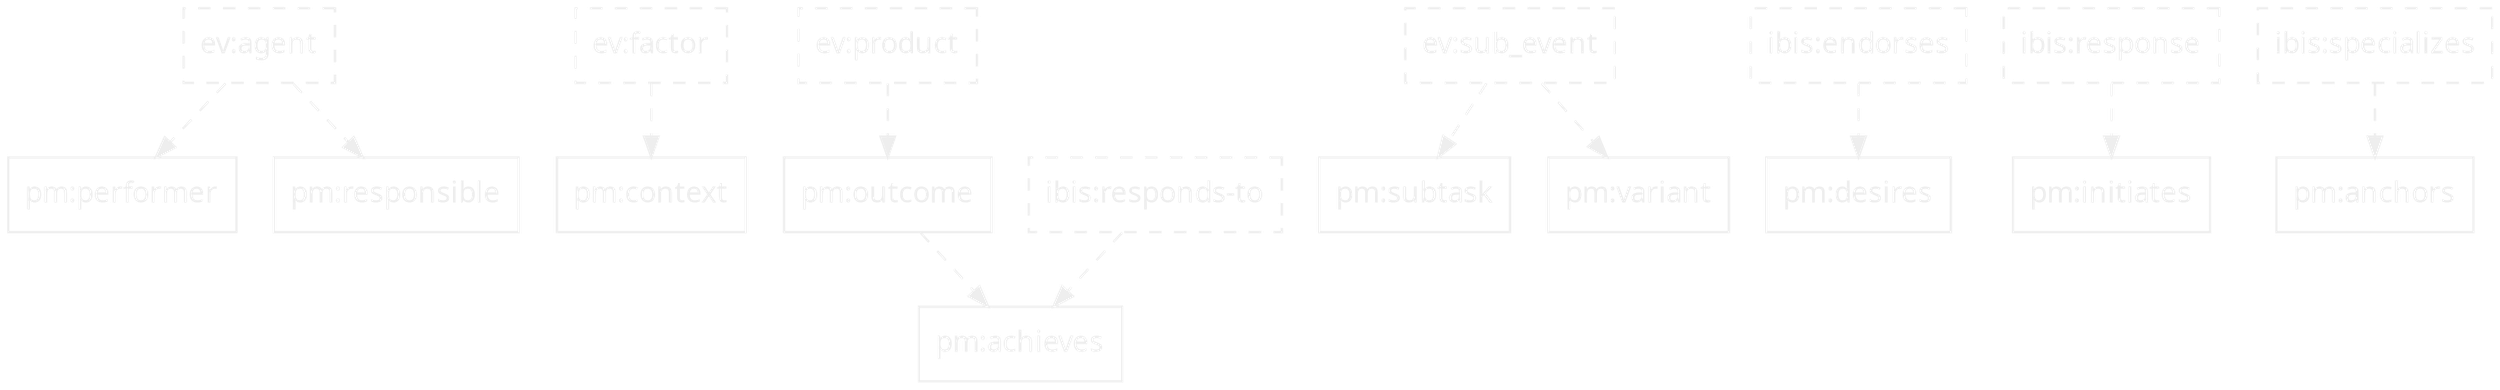 digraph {
    graph [bgcolor=transparent,overlap=false,rankdir="TB"];
    node [shape=box,color="#eeeeee",fontcolor="#eeeeee",fontname="Lucida Grande, Lucida Sans Unicode, sans-serif"];
    edge [color="#eeeeee",fontcolor="#eeeeee",fontname="Lucida Grande, Lucida Sans Unicode, sans-serif"];
    subgraph {
        node [style=dashed];
        ev_agent [label="ev:agent"];
        ev_factor [label="ev:factor"];
        ev_product [label="ev:product"];
        ev_sub_event [label="ev:sub_event"];
        ibis_endorses [label="ibis:endorses"];
        ibis_response [label="ibis:response"];
        ibis_responds_to [label="ibis:responds-to"];
        ibis_specializes [label="ibis:specializes"];
    }

pm_achieves [label="pm:achieves"];
pm_anchors [label="pm:anchors"];
//pm_budget [label="pm:budget"];
pm_context [label="pm:context"];
pm_desires [label="pm:desires"];
//pm_due [label="pm:due"];
pm_initiates [label="pm:initiates"];
//pm_method [label="pm:method"];
pm_outcome [label="pm:outcome"];
pm_performer [label="pm:performer"];
//pm_recipient [label="pm:recipient"];
pm_responsible [label="pm:responsible"];
pm_subtask [label="pm:subtask"];
pm_variant [label="pm:variant"];

    subgraph {
        edge [style=dashed];
        ev_factor -> pm_context;
        ev_product -> pm_outcome -> pm_achieves;
        ev_agent -> pm_performer;
        ev_agent -> pm_responsible;
        ev_sub_event -> pm_subtask;
        ev_sub_event -> pm_variant;
        ibis_endorses -> pm_desires;
        ibis_response -> pm_initiates;
        ibis_responds_to -> pm_achieves;
        ibis_specializes -> pm_anchors;
    }
}
